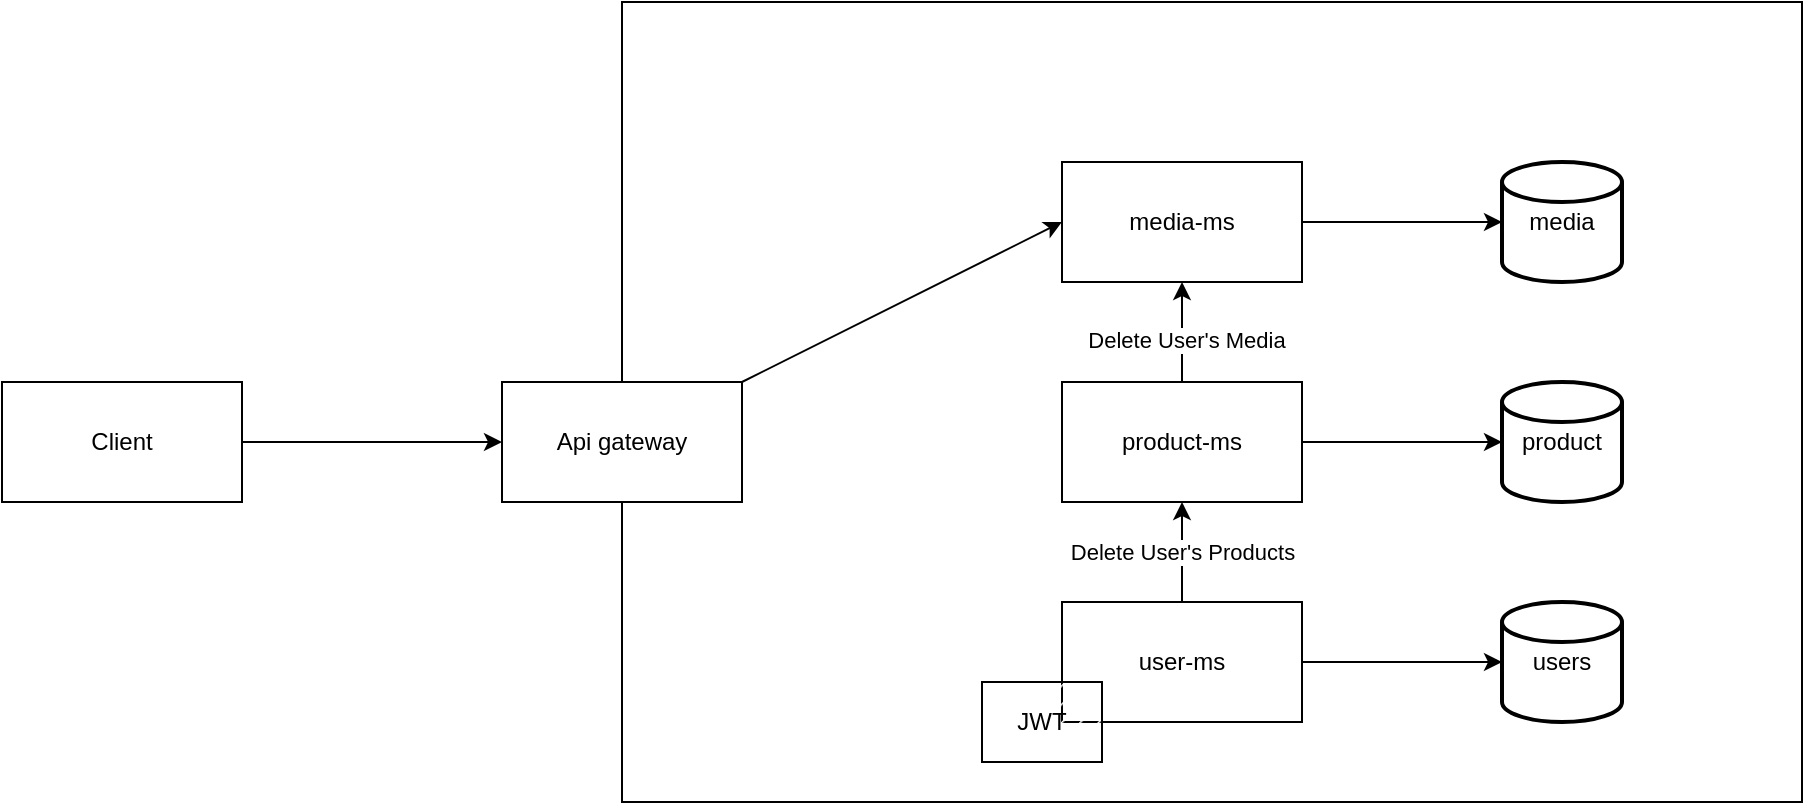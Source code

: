 <mxfile>
    <diagram id="FkKGLEkpHspD69uRJxVb" name="Page-1">
        <mxGraphModel dx="911" dy="383" grid="1" gridSize="20" guides="1" tooltips="1" connect="1" arrows="1" fold="1" page="0" pageScale="1" pageWidth="850" pageHeight="1100" background="none" math="0" shadow="0">
            <root>
                <mxCell id="0"/>
                <mxCell id="1" parent="0"/>
                <mxCell id="4" style="edgeStyle=none;html=1;" parent="1" source="2" target="3" edge="1">
                    <mxGeometry relative="1" as="geometry"/>
                </mxCell>
                <mxCell id="2" value="Client" style="rounded=0;whiteSpace=wrap;html=1;" parent="1" vertex="1">
                    <mxGeometry x="90" y="350" width="120" height="60" as="geometry"/>
                </mxCell>
                <mxCell id="7" style="edgeStyle=none;html=1;entryX=0;entryY=0.5;entryDx=0;entryDy=0;" parent="1" source="3" target="6" edge="1">
                    <mxGeometry relative="1" as="geometry"/>
                </mxCell>
                <mxCell id="9" style="edgeStyle=none;html=1;entryX=0;entryY=0.5;entryDx=0;entryDy=0;" parent="1" source="3" target="8" edge="1">
                    <mxGeometry relative="1" as="geometry"/>
                </mxCell>
                <mxCell id="5" value="" style="rounded=0;whiteSpace=wrap;html=1;glass=0;fillStyle=solid;fillColor=default;" parent="1" vertex="1">
                    <mxGeometry x="400" y="160" width="590" height="400" as="geometry"/>
                </mxCell>
                <mxCell id="19" style="edgeStyle=none;html=1;entryX=0;entryY=0.5;entryDx=0;entryDy=0;entryPerimeter=0;" parent="1" source="6" target="18" edge="1">
                    <mxGeometry relative="1" as="geometry"/>
                </mxCell>
                <mxCell id="29" value="Delete User's Products" style="edgeStyle=none;html=1;entryX=0.5;entryY=1;entryDx=0;entryDy=0;" parent="1" source="6" target="8" edge="1">
                    <mxGeometry relative="1" as="geometry"/>
                </mxCell>
                <mxCell id="6" value="user-ms" style="rounded=0;whiteSpace=wrap;html=1;glass=0;sketch=0;fillStyle=dashed;" parent="1" vertex="1">
                    <mxGeometry x="620" y="460" width="120" height="60" as="geometry"/>
                </mxCell>
                <mxCell id="21" style="edgeStyle=none;html=1;entryX=0;entryY=0.5;entryDx=0;entryDy=0;entryPerimeter=0;" parent="1" source="8" target="20" edge="1">
                    <mxGeometry relative="1" as="geometry"/>
                </mxCell>
                <mxCell id="8" value="product-ms" style="whiteSpace=wrap;html=1;rounded=0;glass=0;sketch=0;fillStyle=dashed;" parent="1" vertex="1">
                    <mxGeometry x="620" y="350" width="120" height="60" as="geometry"/>
                </mxCell>
                <mxCell id="11" style="edgeStyle=none;html=1;entryX=0;entryY=0.5;entryDx=0;entryDy=0;" parent="1" source="3" target="10" edge="1">
                    <mxGeometry relative="1" as="geometry"/>
                </mxCell>
                <mxCell id="3" value="Api gateway" style="whiteSpace=wrap;html=1;" parent="1" vertex="1">
                    <mxGeometry x="340" y="350" width="120" height="60" as="geometry"/>
                </mxCell>
                <mxCell id="23" style="edgeStyle=none;html=1;entryX=0;entryY=0.5;entryDx=0;entryDy=0;entryPerimeter=0;" parent="1" source="10" target="22" edge="1">
                    <mxGeometry relative="1" as="geometry"/>
                </mxCell>
                <mxCell id="10" value="media-ms" style="whiteSpace=wrap;html=1;rounded=0;glass=0;sketch=0;fillStyle=dashed;" parent="1" vertex="1">
                    <mxGeometry x="620" y="240" width="120" height="60" as="geometry"/>
                </mxCell>
                <mxCell id="14" value="JWT" style="rounded=0;whiteSpace=wrap;html=1;glass=0;sketch=0;fillStyle=dashed;" parent="1" vertex="1">
                    <mxGeometry x="580" y="500" width="60" height="40" as="geometry"/>
                </mxCell>
                <mxCell id="18" value="users" style="strokeWidth=2;html=1;shape=mxgraph.flowchart.database;whiteSpace=wrap;rounded=0;glass=0;sketch=0;fillStyle=dashed;" parent="1" vertex="1">
                    <mxGeometry x="840" y="460" width="60" height="60" as="geometry"/>
                </mxCell>
                <mxCell id="20" value="product" style="strokeWidth=2;html=1;shape=mxgraph.flowchart.database;whiteSpace=wrap;rounded=0;glass=0;sketch=0;fillStyle=dashed;" parent="1" vertex="1">
                    <mxGeometry x="840" y="350" width="60" height="60" as="geometry"/>
                </mxCell>
                <mxCell id="22" value="media" style="strokeWidth=2;html=1;shape=mxgraph.flowchart.database;whiteSpace=wrap;rounded=0;glass=0;sketch=0;fillStyle=dashed;" parent="1" vertex="1">
                    <mxGeometry x="840" y="240" width="60" height="60" as="geometry"/>
                </mxCell>
                <mxCell id="33" value="&lt;br&gt;&lt;br style=&quot;border-color: rgb(0, 0, 0); color: rgb(240, 240, 240); font-family: Helvetica; font-size: 11px; font-style: normal; font-variant-ligatures: normal; font-variant-caps: normal; font-weight: 400; letter-spacing: normal; orphans: 2; text-align: center; text-indent: 0px; text-transform: none; widows: 2; word-spacing: 0px; -webkit-text-stroke-width: 0px; text-decoration-thickness: initial; text-decoration-style: initial; text-decoration-color: initial;&quot;&gt;&lt;br&gt;" style="edgeStyle=none;html=1;entryX=0.5;entryY=1;entryDx=0;entryDy=0;" parent="1" source="8" target="10" edge="1">
                    <mxGeometry relative="1" as="geometry"/>
                </mxCell>
                <mxCell id="38" value="Delete User's Media" style="edgeLabel;html=1;align=center;verticalAlign=middle;resizable=0;points=[];" parent="33" vertex="1" connectable="0">
                    <mxGeometry x="-0.507" y="-2" relative="1" as="geometry">
                        <mxPoint y="-9" as="offset"/>
                    </mxGeometry>
                </mxCell>
            </root>
        </mxGraphModel>
    </diagram>
</mxfile>
